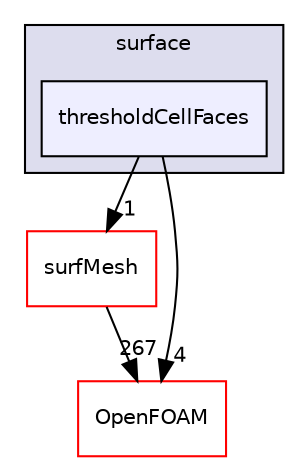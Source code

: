 digraph "src/sampling/surface/thresholdCellFaces" {
  bgcolor=transparent;
  compound=true
  node [ fontsize="10", fontname="Helvetica"];
  edge [ labelfontsize="10", labelfontname="Helvetica"];
  subgraph clusterdir_e1701b8b608069e995cfd3c25d5e4969 {
    graph [ bgcolor="#ddddee", pencolor="black", label="surface" fontname="Helvetica", fontsize="10", URL="dir_e1701b8b608069e995cfd3c25d5e4969.html"]
  dir_751c4c6ecd7d021b10c39ca3ba802bcc [shape=box, label="thresholdCellFaces", style="filled", fillcolor="#eeeeff", pencolor="black", URL="dir_751c4c6ecd7d021b10c39ca3ba802bcc.html"];
  }
  dir_0a88fe22feb23ce5f078a04a1df67721 [shape=box label="surfMesh" color="red" URL="dir_0a88fe22feb23ce5f078a04a1df67721.html"];
  dir_c5473ff19b20e6ec4dfe5c310b3778a8 [shape=box label="OpenFOAM" color="red" URL="dir_c5473ff19b20e6ec4dfe5c310b3778a8.html"];
  dir_751c4c6ecd7d021b10c39ca3ba802bcc->dir_0a88fe22feb23ce5f078a04a1df67721 [headlabel="1", labeldistance=1.5 headhref="dir_003598_003623.html"];
  dir_751c4c6ecd7d021b10c39ca3ba802bcc->dir_c5473ff19b20e6ec4dfe5c310b3778a8 [headlabel="4", labeldistance=1.5 headhref="dir_003598_002151.html"];
  dir_0a88fe22feb23ce5f078a04a1df67721->dir_c5473ff19b20e6ec4dfe5c310b3778a8 [headlabel="267", labeldistance=1.5 headhref="dir_003623_002151.html"];
}

